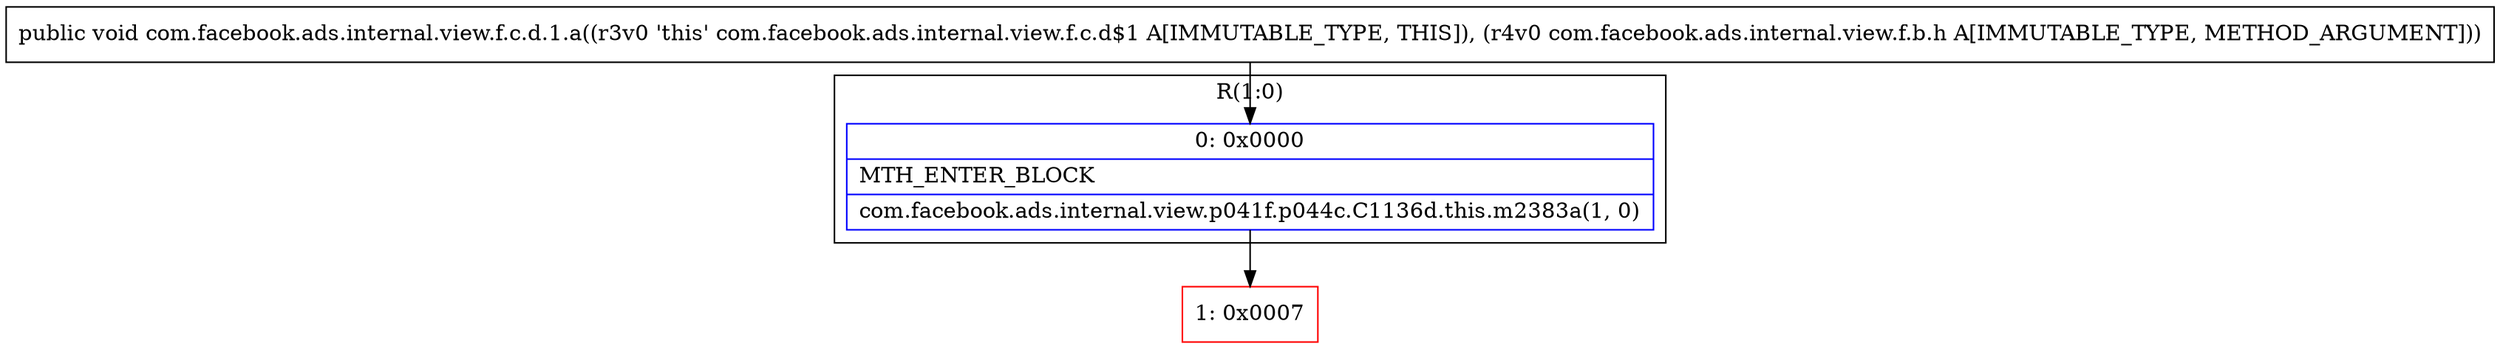 digraph "CFG forcom.facebook.ads.internal.view.f.c.d.1.a(Lcom\/facebook\/ads\/internal\/view\/f\/b\/h;)V" {
subgraph cluster_Region_531136069 {
label = "R(1:0)";
node [shape=record,color=blue];
Node_0 [shape=record,label="{0\:\ 0x0000|MTH_ENTER_BLOCK\l|com.facebook.ads.internal.view.p041f.p044c.C1136d.this.m2383a(1, 0)\l}"];
}
Node_1 [shape=record,color=red,label="{1\:\ 0x0007}"];
MethodNode[shape=record,label="{public void com.facebook.ads.internal.view.f.c.d.1.a((r3v0 'this' com.facebook.ads.internal.view.f.c.d$1 A[IMMUTABLE_TYPE, THIS]), (r4v0 com.facebook.ads.internal.view.f.b.h A[IMMUTABLE_TYPE, METHOD_ARGUMENT])) }"];
MethodNode -> Node_0;
Node_0 -> Node_1;
}

